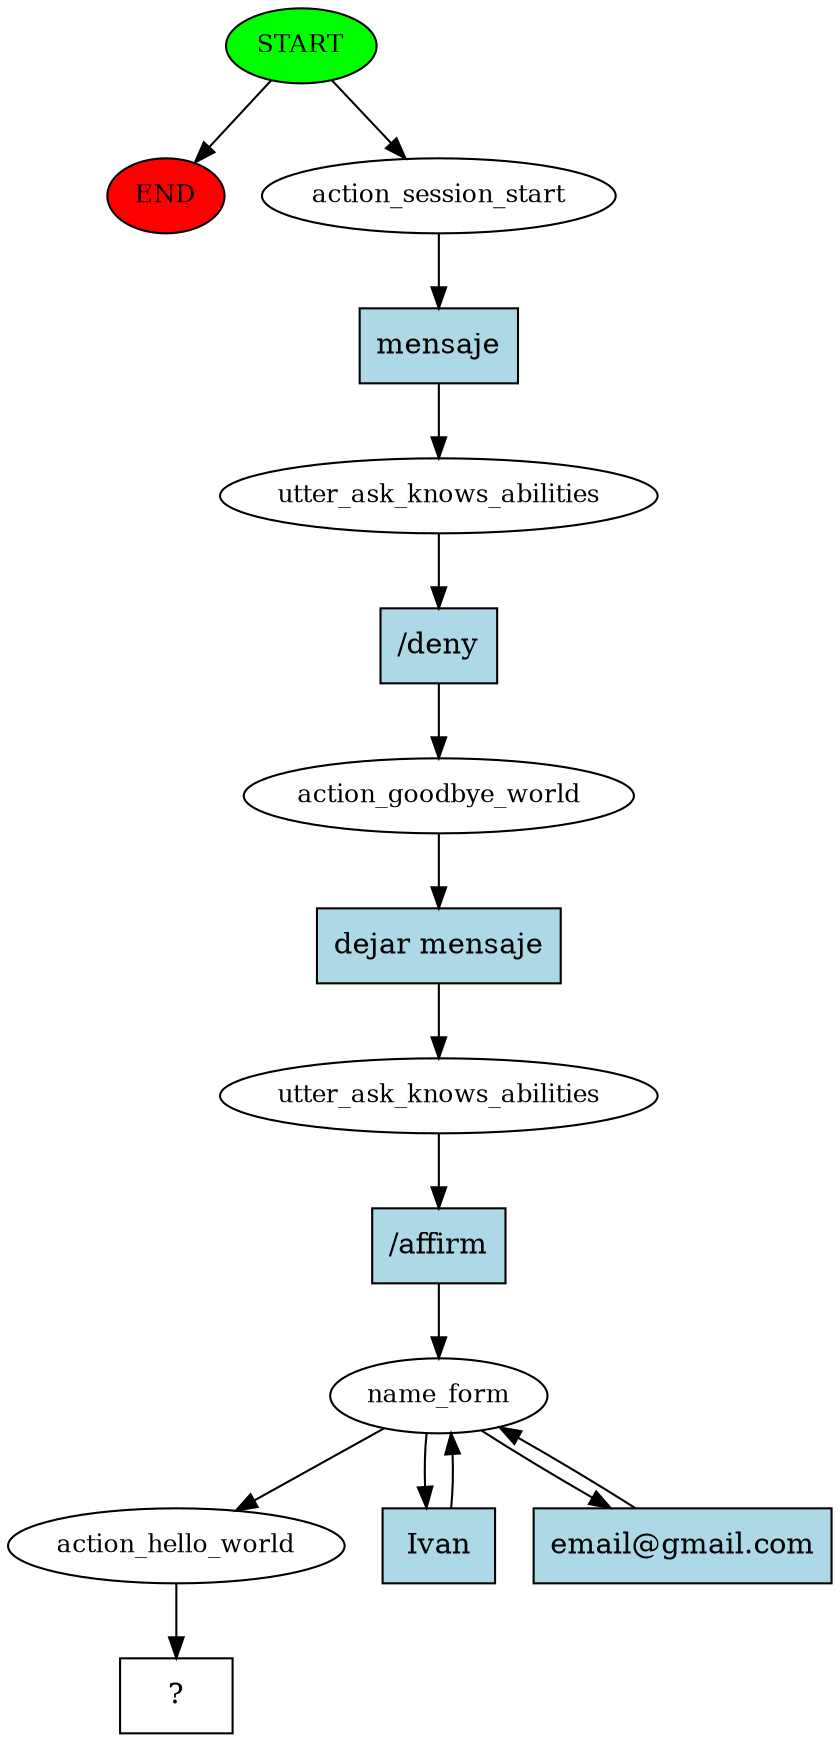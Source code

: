 digraph  {
0 [class="start active", fillcolor=green, fontsize=12, label=START, style=filled];
"-1" [class=end, fillcolor=red, fontsize=12, label=END, style=filled];
1 [class=active, fontsize=12, label=action_session_start];
2 [class=active, fontsize=12, label=utter_ask_knows_abilities];
3 [class=active, fontsize=12, label=action_goodbye_world];
4 [class=active, fontsize=12, label=utter_ask_knows_abilities];
5 [class=active, fontsize=12, label=name_form];
8 [class=active, fontsize=12, label=action_hello_world];
9 [class="intent dashed active", label="  ?  ", shape=rect];
10 [class="intent active", fillcolor=lightblue, label=mensaje, shape=rect, style=filled];
11 [class="intent active", fillcolor=lightblue, label="/deny", shape=rect, style=filled];
12 [class="intent active", fillcolor=lightblue, label="dejar mensaje", shape=rect, style=filled];
13 [class="intent active", fillcolor=lightblue, label="/affirm", shape=rect, style=filled];
14 [class="intent active", fillcolor=lightblue, label=Ivan, shape=rect, style=filled];
15 [class="intent active", fillcolor=lightblue, label="email@gmail.com", shape=rect, style=filled];
0 -> "-1"  [class="", key=NONE, label=""];
0 -> 1  [class=active, key=NONE, label=""];
1 -> 10  [class=active, key=0];
2 -> 11  [class=active, key=0];
3 -> 12  [class=active, key=0];
4 -> 13  [class=active, key=0];
5 -> 8  [class=active, key=NONE, label=""];
5 -> 14  [class=active, key=0];
5 -> 15  [class=active, key=0];
8 -> 9  [class=active, key=NONE, label=""];
10 -> 2  [class=active, key=0];
11 -> 3  [class=active, key=0];
12 -> 4  [class=active, key=0];
13 -> 5  [class=active, key=0];
14 -> 5  [class=active, key=0];
15 -> 5  [class=active, key=0];
}
